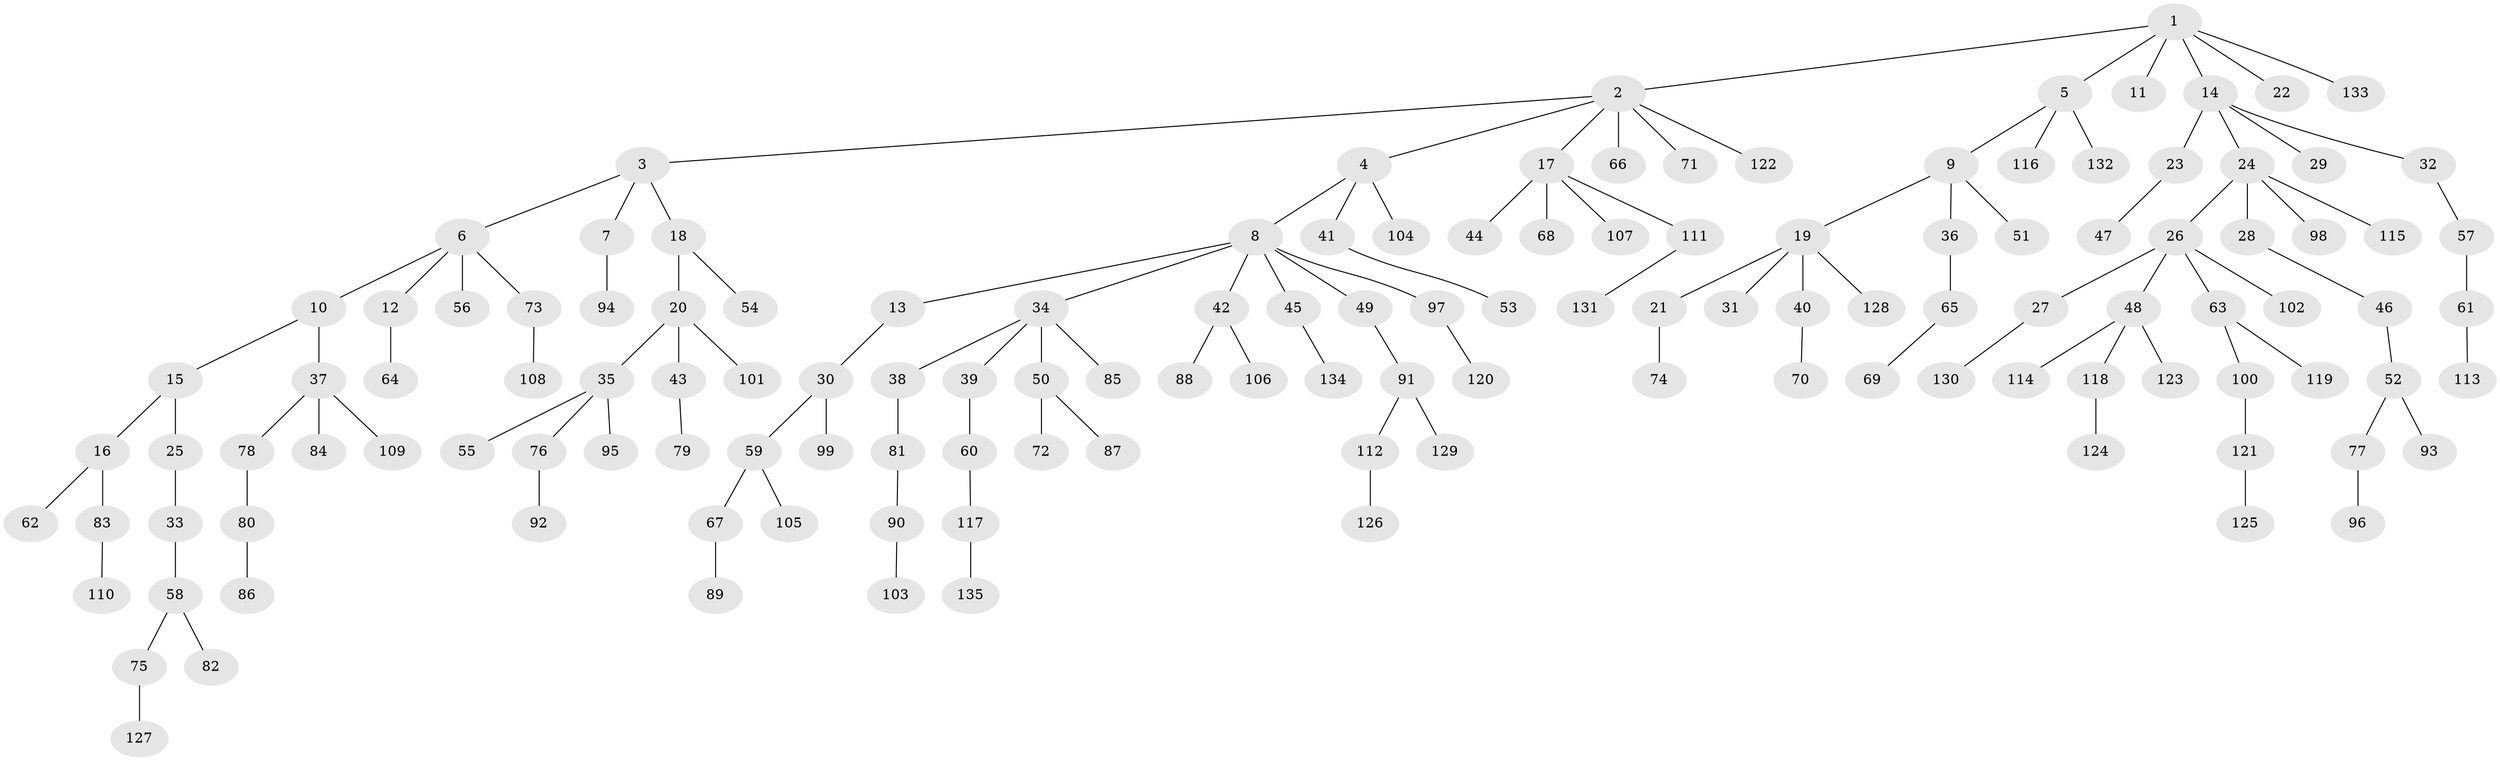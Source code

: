 // coarse degree distribution, {11: 0.018518518518518517, 6: 0.07407407407407407, 1: 0.6296296296296297, 8: 0.018518518518518517, 2: 0.24074074074074073, 3: 0.018518518518518517}
// Generated by graph-tools (version 1.1) at 2025/19/03/04/25 18:19:16]
// undirected, 135 vertices, 134 edges
graph export_dot {
graph [start="1"]
  node [color=gray90,style=filled];
  1;
  2;
  3;
  4;
  5;
  6;
  7;
  8;
  9;
  10;
  11;
  12;
  13;
  14;
  15;
  16;
  17;
  18;
  19;
  20;
  21;
  22;
  23;
  24;
  25;
  26;
  27;
  28;
  29;
  30;
  31;
  32;
  33;
  34;
  35;
  36;
  37;
  38;
  39;
  40;
  41;
  42;
  43;
  44;
  45;
  46;
  47;
  48;
  49;
  50;
  51;
  52;
  53;
  54;
  55;
  56;
  57;
  58;
  59;
  60;
  61;
  62;
  63;
  64;
  65;
  66;
  67;
  68;
  69;
  70;
  71;
  72;
  73;
  74;
  75;
  76;
  77;
  78;
  79;
  80;
  81;
  82;
  83;
  84;
  85;
  86;
  87;
  88;
  89;
  90;
  91;
  92;
  93;
  94;
  95;
  96;
  97;
  98;
  99;
  100;
  101;
  102;
  103;
  104;
  105;
  106;
  107;
  108;
  109;
  110;
  111;
  112;
  113;
  114;
  115;
  116;
  117;
  118;
  119;
  120;
  121;
  122;
  123;
  124;
  125;
  126;
  127;
  128;
  129;
  130;
  131;
  132;
  133;
  134;
  135;
  1 -- 2;
  1 -- 5;
  1 -- 11;
  1 -- 14;
  1 -- 22;
  1 -- 133;
  2 -- 3;
  2 -- 4;
  2 -- 17;
  2 -- 66;
  2 -- 71;
  2 -- 122;
  3 -- 6;
  3 -- 7;
  3 -- 18;
  4 -- 8;
  4 -- 41;
  4 -- 104;
  5 -- 9;
  5 -- 116;
  5 -- 132;
  6 -- 10;
  6 -- 12;
  6 -- 56;
  6 -- 73;
  7 -- 94;
  8 -- 13;
  8 -- 34;
  8 -- 42;
  8 -- 45;
  8 -- 49;
  8 -- 97;
  9 -- 19;
  9 -- 36;
  9 -- 51;
  10 -- 15;
  10 -- 37;
  12 -- 64;
  13 -- 30;
  14 -- 23;
  14 -- 24;
  14 -- 29;
  14 -- 32;
  15 -- 16;
  15 -- 25;
  16 -- 62;
  16 -- 83;
  17 -- 44;
  17 -- 68;
  17 -- 107;
  17 -- 111;
  18 -- 20;
  18 -- 54;
  19 -- 21;
  19 -- 31;
  19 -- 40;
  19 -- 128;
  20 -- 35;
  20 -- 43;
  20 -- 101;
  21 -- 74;
  23 -- 47;
  24 -- 26;
  24 -- 28;
  24 -- 98;
  24 -- 115;
  25 -- 33;
  26 -- 27;
  26 -- 48;
  26 -- 63;
  26 -- 102;
  27 -- 130;
  28 -- 46;
  30 -- 59;
  30 -- 99;
  32 -- 57;
  33 -- 58;
  34 -- 38;
  34 -- 39;
  34 -- 50;
  34 -- 85;
  35 -- 55;
  35 -- 76;
  35 -- 95;
  36 -- 65;
  37 -- 78;
  37 -- 84;
  37 -- 109;
  38 -- 81;
  39 -- 60;
  40 -- 70;
  41 -- 53;
  42 -- 88;
  42 -- 106;
  43 -- 79;
  45 -- 134;
  46 -- 52;
  48 -- 114;
  48 -- 118;
  48 -- 123;
  49 -- 91;
  50 -- 72;
  50 -- 87;
  52 -- 77;
  52 -- 93;
  57 -- 61;
  58 -- 75;
  58 -- 82;
  59 -- 67;
  59 -- 105;
  60 -- 117;
  61 -- 113;
  63 -- 100;
  63 -- 119;
  65 -- 69;
  67 -- 89;
  73 -- 108;
  75 -- 127;
  76 -- 92;
  77 -- 96;
  78 -- 80;
  80 -- 86;
  81 -- 90;
  83 -- 110;
  90 -- 103;
  91 -- 112;
  91 -- 129;
  97 -- 120;
  100 -- 121;
  111 -- 131;
  112 -- 126;
  117 -- 135;
  118 -- 124;
  121 -- 125;
}
